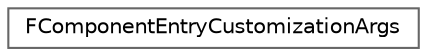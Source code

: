digraph "Graphical Class Hierarchy"
{
 // INTERACTIVE_SVG=YES
 // LATEX_PDF_SIZE
  bgcolor="transparent";
  edge [fontname=Helvetica,fontsize=10,labelfontname=Helvetica,labelfontsize=10];
  node [fontname=Helvetica,fontsize=10,shape=box,height=0.2,width=0.4];
  rankdir="LR";
  Node0 [id="Node000000",label="FComponentEntryCustomizationArgs",height=0.2,width=0.4,color="grey40", fillcolor="white", style="filled",URL="$d5/d46/structFComponentEntryCustomizationArgs.html",tooltip=" "];
}
